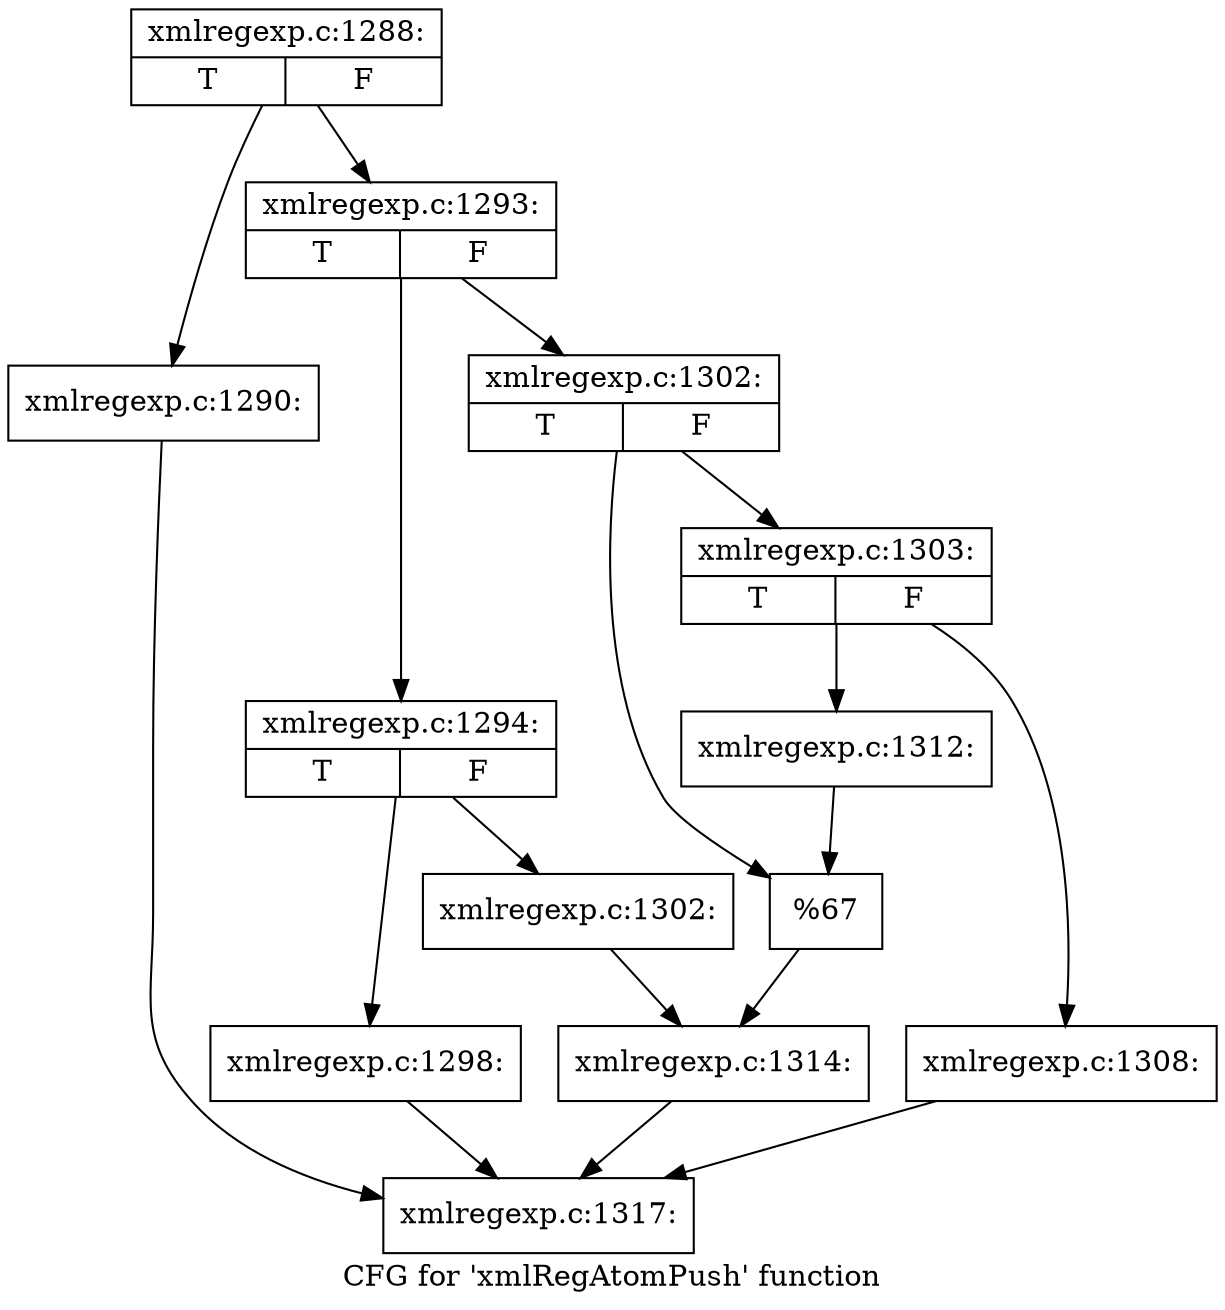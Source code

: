 digraph "CFG for 'xmlRegAtomPush' function" {
	label="CFG for 'xmlRegAtomPush' function";

	Node0x44c1b00 [shape=record,label="{xmlregexp.c:1288:|{<s0>T|<s1>F}}"];
	Node0x44c1b00 -> Node0x44c1e30;
	Node0x44c1b00 -> Node0x44c1e80;
	Node0x44c1e30 [shape=record,label="{xmlregexp.c:1290:}"];
	Node0x44c1e30 -> Node0x44c66b0;
	Node0x44c1e80 [shape=record,label="{xmlregexp.c:1293:|{<s0>T|<s1>F}}"];
	Node0x44c1e80 -> Node0x44c77e0;
	Node0x44c1e80 -> Node0x44c7880;
	Node0x44c77e0 [shape=record,label="{xmlregexp.c:1294:|{<s0>T|<s1>F}}"];
	Node0x44c77e0 -> Node0x44c8610;
	Node0x44c77e0 -> Node0x44c8660;
	Node0x44c8610 [shape=record,label="{xmlregexp.c:1298:}"];
	Node0x44c8610 -> Node0x44c66b0;
	Node0x44c8660 [shape=record,label="{xmlregexp.c:1302:}"];
	Node0x44c8660 -> Node0x44c7830;
	Node0x44c7880 [shape=record,label="{xmlregexp.c:1302:|{<s0>T|<s1>F}}"];
	Node0x44c7880 -> Node0x44c9350;
	Node0x44c7880 -> Node0x44c93a0;
	Node0x44c9350 [shape=record,label="{xmlregexp.c:1303:|{<s0>T|<s1>F}}"];
	Node0x44c9350 -> Node0x44ca700;
	Node0x44c9350 -> Node0x44ca750;
	Node0x44ca700 [shape=record,label="{xmlregexp.c:1308:}"];
	Node0x44ca700 -> Node0x44c66b0;
	Node0x44ca750 [shape=record,label="{xmlregexp.c:1312:}"];
	Node0x44ca750 -> Node0x44c93a0;
	Node0x44c93a0 [shape=record,label="{%67}"];
	Node0x44c93a0 -> Node0x44c7830;
	Node0x44c7830 [shape=record,label="{xmlregexp.c:1314:}"];
	Node0x44c7830 -> Node0x44c66b0;
	Node0x44c66b0 [shape=record,label="{xmlregexp.c:1317:}"];
}
